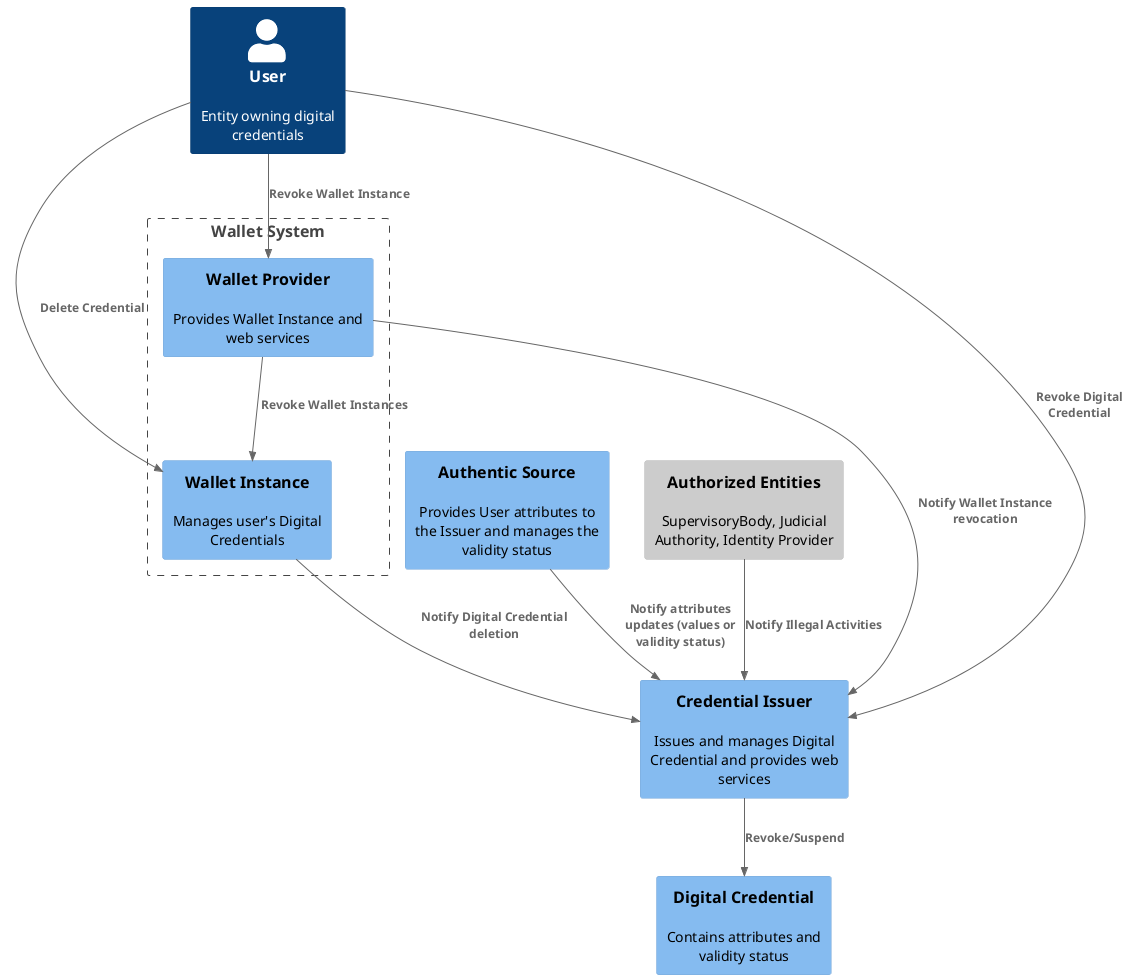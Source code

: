 @startuml Entities involved in Credential Revocation Flow
!include <C4/C4_Component>

HIDE_STEREOTYPE()

Person(user, "User", "Entity owning digital credentials")

Boundary(wallet_system, "Wallet System") {
    Component(wallet_instance, "Wallet Instance", "", "Manages user's Digital Credentials")
    Component(wallet_provider,"Wallet Provider", "", "Provides Wallet Instance and web services")
}

Component(authentic_source, "Authentic Source", "", "Provides User attributes to the Issuer and manages the validity status")
Component_Ext(authorized_body, "Authorized Entities", "", "SupervisoryBody, Judicial Authority, Identity Provider")

Component(issuer, "Credential Issuer", "", "Issues and manages Digital Credential and provides web services")

Component(digital_credential, "Digital Credential", "", "Contains attributes and validity status")


Rel(user, wallet_provider, "Revoke Wallet Instance")
Rel(user, wallet_instance, "Delete Credential")
Rel(user, issuer, "Revoke Digital Credential")

Rel(wallet_provider, wallet_instance, "Revoke Wallet Instances")
Rel(wallet_instance, issuer, "Notify Digital Credential deletion")
Rel(wallet_provider, issuer, "Notify Wallet Instance revocation")

Rel(authentic_source, issuer, "Notify attributes updates (values or validity status)")
Rel(authorized_body, issuer, "Notify Illegal Activities")

Rel(issuer,digital_credential, "Revoke/Suspend")
@enduml